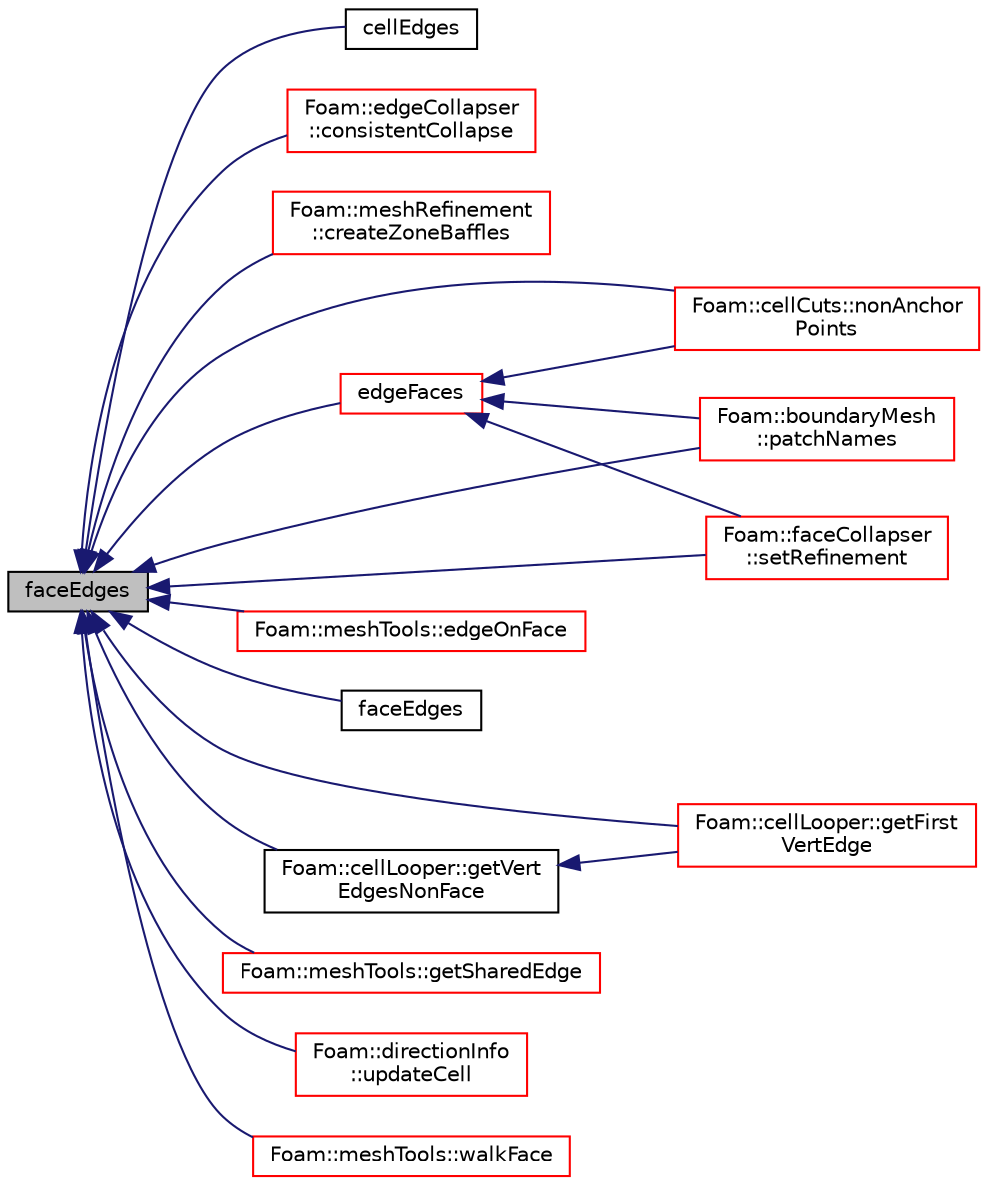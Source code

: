digraph "faceEdges"
{
  bgcolor="transparent";
  edge [fontname="Helvetica",fontsize="10",labelfontname="Helvetica",labelfontsize="10"];
  node [fontname="Helvetica",fontsize="10",shape=record];
  rankdir="LR";
  Node30438 [label="faceEdges",height=0.2,width=0.4,color="black", fillcolor="grey75", style="filled", fontcolor="black"];
  Node30438 -> Node30439 [dir="back",color="midnightblue",fontsize="10",style="solid",fontname="Helvetica"];
  Node30439 [label="cellEdges",height=0.2,width=0.4,color="black",URL="$a28685.html#af1e04408400188172ffdbb2545e6e557",tooltip="cellEdges using cells, pointFaces, edges, pointEdges "];
  Node30438 -> Node30440 [dir="back",color="midnightblue",fontsize="10",style="solid",fontname="Helvetica"];
  Node30440 [label="Foam::edgeCollapser\l::consistentCollapse",height=0.2,width=0.4,color="red",URL="$a22401.html#a7e2bf473b4c7a583afaf66ea4927f247",tooltip="Ensure that the collapse is parallel consistent and update. "];
  Node30438 -> Node30443 [dir="back",color="midnightblue",fontsize="10",style="solid",fontname="Helvetica"];
  Node30443 [label="Foam::meshRefinement\l::createZoneBaffles",height=0.2,width=0.4,color="red",URL="$a25857.html#a79af0bcc267d8fda8b3f4e683cac915b",tooltip="Create baffles for faces straddling zoned surfaces. Return. "];
  Node30438 -> Node30446 [dir="back",color="midnightblue",fontsize="10",style="solid",fontname="Helvetica"];
  Node30446 [label="edgeFaces",height=0.2,width=0.4,color="red",URL="$a28685.html#ad38ecd2902727a890ebd437731c271c8"];
  Node30446 -> Node30502 [dir="back",color="midnightblue",fontsize="10",style="solid",fontname="Helvetica"];
  Node30502 [label="Foam::cellCuts::nonAnchor\lPoints",height=0.2,width=0.4,color="red",URL="$a22213.html#a99cdc1288c329f2654ead522706957a6",tooltip="Invert anchor point selection. "];
  Node30446 -> Node30510 [dir="back",color="midnightblue",fontsize="10",style="solid",fontname="Helvetica"];
  Node30510 [label="Foam::boundaryMesh\l::patchNames",height=0.2,width=0.4,color="red",URL="$a22169.html#a3a56710ba8cff5664a002b134c75d5bd",tooltip="Get names of patches. "];
  Node30446 -> Node30512 [dir="back",color="midnightblue",fontsize="10",style="solid",fontname="Helvetica"];
  Node30512 [label="Foam::faceCollapser\l::setRefinement",height=0.2,width=0.4,color="red",URL="$a22405.html#a4eb4757ecb940ebe87d1e45559d1bad1",tooltip="Collapse faces along endpoints. Play commands into. "];
  Node30438 -> Node30516 [dir="back",color="midnightblue",fontsize="10",style="solid",fontname="Helvetica"];
  Node30516 [label="Foam::meshTools::edgeOnFace",height=0.2,width=0.4,color="red",URL="$a21883.html#adccf4a3e5d34bb4efea81530ef297033",tooltip="Is edge used by face. "];
  Node30438 -> Node30523 [dir="back",color="midnightblue",fontsize="10",style="solid",fontname="Helvetica"];
  Node30523 [label="faceEdges",height=0.2,width=0.4,color="black",URL="$a28685.html#ac546d8bccd97b6f3b403c422cb3bda36",tooltip="faceEdges using pointFaces, edges, pointEdges "];
  Node30438 -> Node30521 [dir="back",color="midnightblue",fontsize="10",style="solid",fontname="Helvetica"];
  Node30521 [label="Foam::cellLooper::getFirst\lVertEdge",height=0.2,width=0.4,color="red",URL="$a22217.html#ab75c3d9ec9300af044556dd27a438feb",tooltip="Get first edge connected to vertI and on facei. "];
  Node30438 -> Node30483 [dir="back",color="midnightblue",fontsize="10",style="solid",fontname="Helvetica"];
  Node30483 [label="Foam::meshTools::getSharedEdge",height=0.2,width=0.4,color="red",URL="$a21883.html#a3de615b659fcc994b0d7f17ffb51f599",tooltip="Return edge shared by two faces. Throws error if no edge found. "];
  Node30438 -> Node30520 [dir="back",color="midnightblue",fontsize="10",style="solid",fontname="Helvetica"];
  Node30520 [label="Foam::cellLooper::getVert\lEdgesNonFace",height=0.2,width=0.4,color="black",URL="$a22217.html#a79f7856b3eb4c8f5aaf3a66a48875581",tooltip="Get edges (on cell) connected to vertI which are not on facei. "];
  Node30520 -> Node30521 [dir="back",color="midnightblue",fontsize="10",style="solid",fontname="Helvetica"];
  Node30438 -> Node30502 [dir="back",color="midnightblue",fontsize="10",style="solid",fontname="Helvetica"];
  Node30438 -> Node30510 [dir="back",color="midnightblue",fontsize="10",style="solid",fontname="Helvetica"];
  Node30438 -> Node30512 [dir="back",color="midnightblue",fontsize="10",style="solid",fontname="Helvetica"];
  Node30438 -> Node30474 [dir="back",color="midnightblue",fontsize="10",style="solid",fontname="Helvetica"];
  Node30474 [label="Foam::directionInfo\l::updateCell",height=0.2,width=0.4,color="red",URL="$a22233.html#a77204b39a1795badf6e3b5db01bef0c6",tooltip="Influence of neighbouring face. "];
  Node30438 -> Node30496 [dir="back",color="midnightblue",fontsize="10",style="solid",fontname="Helvetica"];
  Node30496 [label="Foam::meshTools::walkFace",height=0.2,width=0.4,color="red",URL="$a21883.html#a538eb82d4f1ee40b87c12fb6409cb0d1",tooltip="Returns label of edge nEdges away from startEdge (in the direction. "];
}
